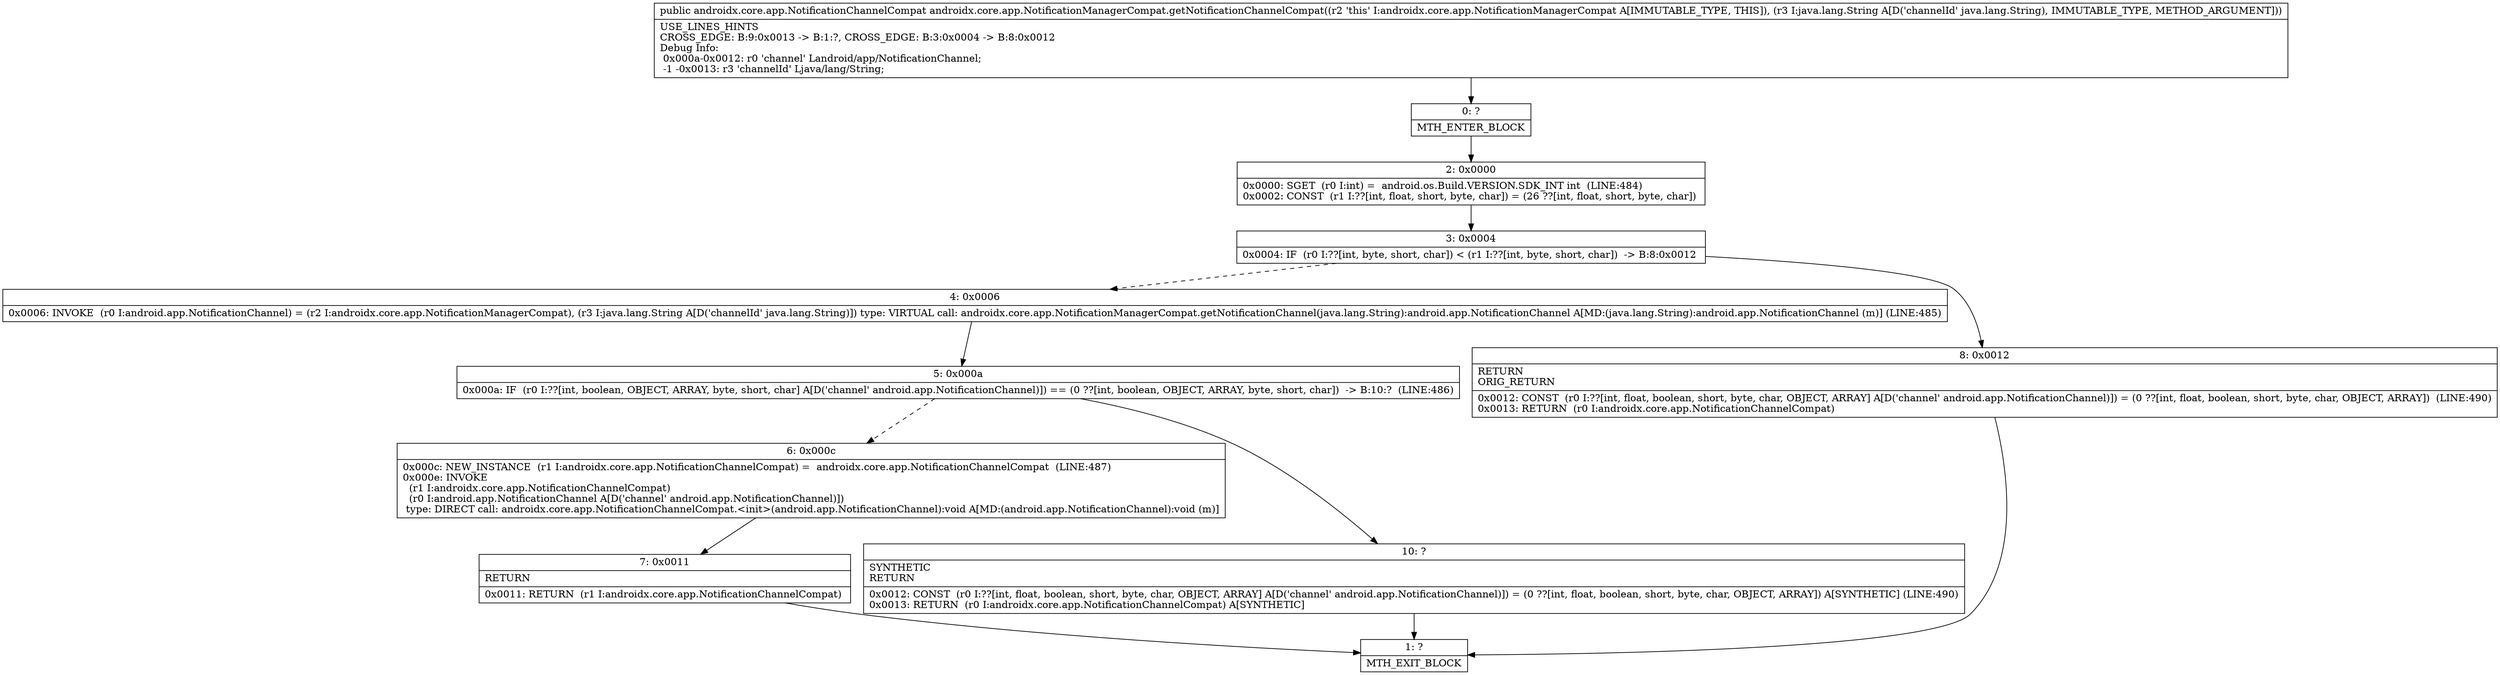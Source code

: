 digraph "CFG forandroidx.core.app.NotificationManagerCompat.getNotificationChannelCompat(Ljava\/lang\/String;)Landroidx\/core\/app\/NotificationChannelCompat;" {
Node_0 [shape=record,label="{0\:\ ?|MTH_ENTER_BLOCK\l}"];
Node_2 [shape=record,label="{2\:\ 0x0000|0x0000: SGET  (r0 I:int) =  android.os.Build.VERSION.SDK_INT int  (LINE:484)\l0x0002: CONST  (r1 I:??[int, float, short, byte, char]) = (26 ??[int, float, short, byte, char]) \l}"];
Node_3 [shape=record,label="{3\:\ 0x0004|0x0004: IF  (r0 I:??[int, byte, short, char]) \< (r1 I:??[int, byte, short, char])  \-\> B:8:0x0012 \l}"];
Node_4 [shape=record,label="{4\:\ 0x0006|0x0006: INVOKE  (r0 I:android.app.NotificationChannel) = (r2 I:androidx.core.app.NotificationManagerCompat), (r3 I:java.lang.String A[D('channelId' java.lang.String)]) type: VIRTUAL call: androidx.core.app.NotificationManagerCompat.getNotificationChannel(java.lang.String):android.app.NotificationChannel A[MD:(java.lang.String):android.app.NotificationChannel (m)] (LINE:485)\l}"];
Node_5 [shape=record,label="{5\:\ 0x000a|0x000a: IF  (r0 I:??[int, boolean, OBJECT, ARRAY, byte, short, char] A[D('channel' android.app.NotificationChannel)]) == (0 ??[int, boolean, OBJECT, ARRAY, byte, short, char])  \-\> B:10:?  (LINE:486)\l}"];
Node_6 [shape=record,label="{6\:\ 0x000c|0x000c: NEW_INSTANCE  (r1 I:androidx.core.app.NotificationChannelCompat) =  androidx.core.app.NotificationChannelCompat  (LINE:487)\l0x000e: INVOKE  \l  (r1 I:androidx.core.app.NotificationChannelCompat)\l  (r0 I:android.app.NotificationChannel A[D('channel' android.app.NotificationChannel)])\l type: DIRECT call: androidx.core.app.NotificationChannelCompat.\<init\>(android.app.NotificationChannel):void A[MD:(android.app.NotificationChannel):void (m)]\l}"];
Node_7 [shape=record,label="{7\:\ 0x0011|RETURN\l|0x0011: RETURN  (r1 I:androidx.core.app.NotificationChannelCompat) \l}"];
Node_1 [shape=record,label="{1\:\ ?|MTH_EXIT_BLOCK\l}"];
Node_10 [shape=record,label="{10\:\ ?|SYNTHETIC\lRETURN\l|0x0012: CONST  (r0 I:??[int, float, boolean, short, byte, char, OBJECT, ARRAY] A[D('channel' android.app.NotificationChannel)]) = (0 ??[int, float, boolean, short, byte, char, OBJECT, ARRAY]) A[SYNTHETIC] (LINE:490)\l0x0013: RETURN  (r0 I:androidx.core.app.NotificationChannelCompat) A[SYNTHETIC]\l}"];
Node_8 [shape=record,label="{8\:\ 0x0012|RETURN\lORIG_RETURN\l|0x0012: CONST  (r0 I:??[int, float, boolean, short, byte, char, OBJECT, ARRAY] A[D('channel' android.app.NotificationChannel)]) = (0 ??[int, float, boolean, short, byte, char, OBJECT, ARRAY])  (LINE:490)\l0x0013: RETURN  (r0 I:androidx.core.app.NotificationChannelCompat) \l}"];
MethodNode[shape=record,label="{public androidx.core.app.NotificationChannelCompat androidx.core.app.NotificationManagerCompat.getNotificationChannelCompat((r2 'this' I:androidx.core.app.NotificationManagerCompat A[IMMUTABLE_TYPE, THIS]), (r3 I:java.lang.String A[D('channelId' java.lang.String), IMMUTABLE_TYPE, METHOD_ARGUMENT]))  | USE_LINES_HINTS\lCROSS_EDGE: B:9:0x0013 \-\> B:1:?, CROSS_EDGE: B:3:0x0004 \-\> B:8:0x0012\lDebug Info:\l  0x000a\-0x0012: r0 'channel' Landroid\/app\/NotificationChannel;\l  \-1 \-0x0013: r3 'channelId' Ljava\/lang\/String;\l}"];
MethodNode -> Node_0;Node_0 -> Node_2;
Node_2 -> Node_3;
Node_3 -> Node_4[style=dashed];
Node_3 -> Node_8;
Node_4 -> Node_5;
Node_5 -> Node_6[style=dashed];
Node_5 -> Node_10;
Node_6 -> Node_7;
Node_7 -> Node_1;
Node_10 -> Node_1;
Node_8 -> Node_1;
}

